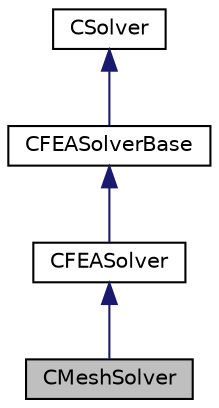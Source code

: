 digraph "CMeshSolver"
{
 // LATEX_PDF_SIZE
  edge [fontname="Helvetica",fontsize="10",labelfontname="Helvetica",labelfontsize="10"];
  node [fontname="Helvetica",fontsize="10",shape=record];
  Node1 [label="CMeshSolver",height=0.2,width=0.4,color="black", fillcolor="grey75", style="filled", fontcolor="black",tooltip="Mesh deformation solver (pseudo elasticity)."];
  Node2 -> Node1 [dir="back",color="midnightblue",fontsize="10",style="solid",fontname="Helvetica"];
  Node2 [label="CFEASolver",height=0.2,width=0.4,color="black", fillcolor="white", style="filled",URL="$classCFEASolver.html",tooltip="Main class for defining a FEM solver for elastic structural problems."];
  Node3 -> Node2 [dir="back",color="midnightblue",fontsize="10",style="solid",fontname="Helvetica"];
  Node3 [label="CFEASolverBase",height=0.2,width=0.4,color="black", fillcolor="white", style="filled",URL="$classCFEASolverBase.html",tooltip="Base class for FEM elasticity solvers."];
  Node4 -> Node3 [dir="back",color="midnightblue",fontsize="10",style="solid",fontname="Helvetica"];
  Node4 [label="CSolver",height=0.2,width=0.4,color="black", fillcolor="white", style="filled",URL="$classCSolver.html",tooltip=" "];
}
